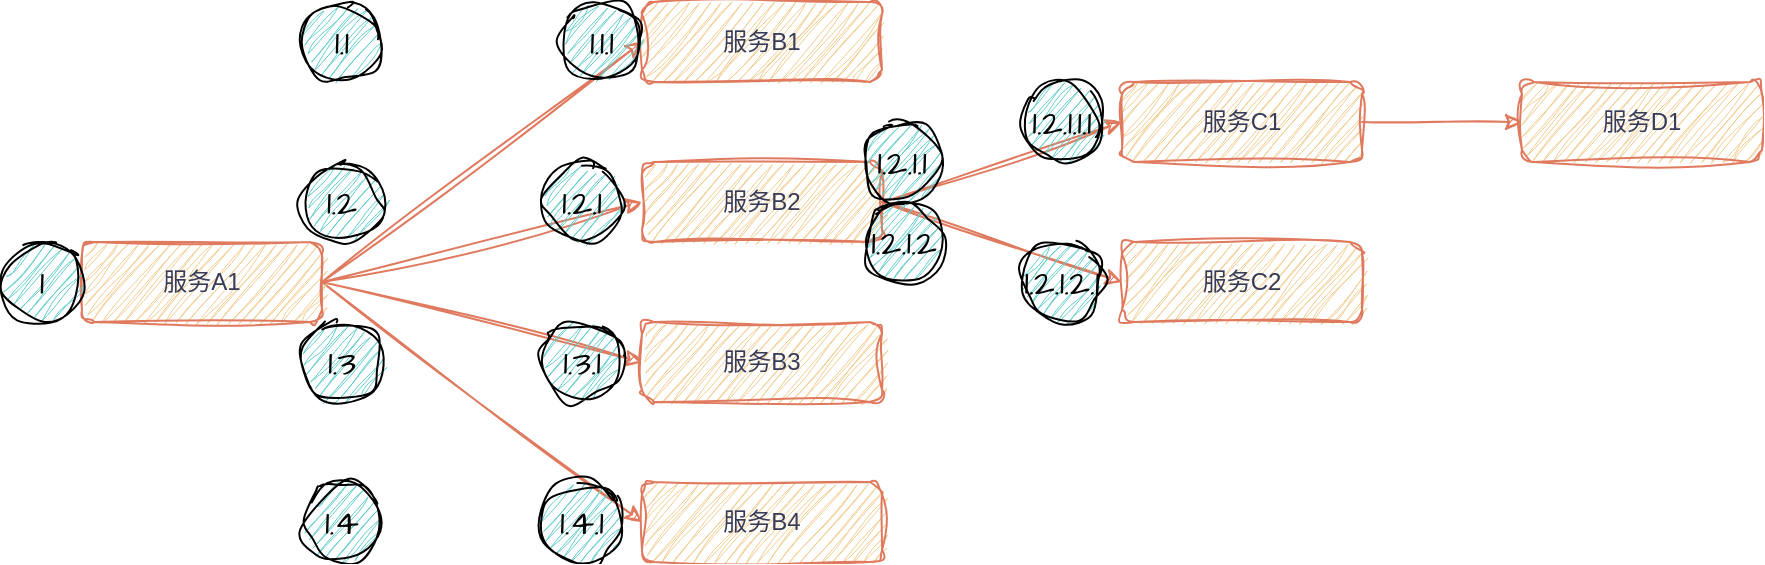 <mxfile version="25.0.1">
  <diagram name="第 1 页" id="TsuZlVNlwBFfq6maTT24">
    <mxGraphModel dx="1246" dy="586" grid="1" gridSize="10" guides="1" tooltips="1" connect="1" arrows="1" fold="1" page="1" pageScale="1" pageWidth="3200" pageHeight="2400" math="0" shadow="0">
      <root>
        <mxCell id="0" />
        <mxCell id="1" parent="0" />
        <mxCell id="fMhGvrMlXt7Lq60lGn1u-2" value="服务B1" style="rounded=1;whiteSpace=wrap;html=1;sketch=1;curveFitting=1;jiggle=2;labelBackgroundColor=none;fillColor=#F2CC8F;strokeColor=#E07A5F;fontColor=#393C56;" parent="1" vertex="1">
          <mxGeometry x="680" y="1040" width="120" height="40" as="geometry" />
        </mxCell>
        <mxCell id="fMhGvrMlXt7Lq60lGn1u-19" style="edgeStyle=none;rounded=0;sketch=1;hachureGap=4;jiggle=2;curveFitting=1;orthogonalLoop=1;jettySize=auto;html=1;exitX=1;exitY=0.5;exitDx=0;exitDy=0;entryX=0;entryY=0.5;entryDx=0;entryDy=0;strokeColor=#E07A5F;fontFamily=Architects Daughter;fontSource=https%3A%2F%2Ffonts.googleapis.com%2Fcss%3Ffamily%3DArchitects%2BDaughter;fontColor=#393C56;fillColor=#F2CC8F;" parent="1" source="fMhGvrMlXt7Lq60lGn1u-5" target="fMhGvrMlXt7Lq60lGn1u-17" edge="1">
          <mxGeometry relative="1" as="geometry" />
        </mxCell>
        <mxCell id="fMhGvrMlXt7Lq60lGn1u-22" style="edgeStyle=none;rounded=0;sketch=1;hachureGap=4;jiggle=2;curveFitting=1;orthogonalLoop=1;jettySize=auto;html=1;exitX=1;exitY=0.5;exitDx=0;exitDy=0;entryX=0;entryY=0.5;entryDx=0;entryDy=0;strokeColor=#E07A5F;fontFamily=Architects Daughter;fontSource=https%3A%2F%2Ffonts.googleapis.com%2Fcss%3Ffamily%3DArchitects%2BDaughter;fontColor=#393C56;fillColor=#F2CC8F;" parent="1" source="fMhGvrMlXt7Lq60lGn1u-5" target="fMhGvrMlXt7Lq60lGn1u-18" edge="1">
          <mxGeometry relative="1" as="geometry" />
        </mxCell>
        <mxCell id="fMhGvrMlXt7Lq60lGn1u-5" value="服务B2" style="rounded=1;whiteSpace=wrap;html=1;sketch=1;curveFitting=1;jiggle=2;labelBackgroundColor=none;fillColor=#F2CC8F;strokeColor=#E07A5F;fontColor=#393C56;" parent="1" vertex="1">
          <mxGeometry x="680" y="1120" width="120" height="40" as="geometry" />
        </mxCell>
        <mxCell id="fMhGvrMlXt7Lq60lGn1u-6" value="服务B3" style="rounded=1;whiteSpace=wrap;html=1;sketch=1;curveFitting=1;jiggle=2;labelBackgroundColor=none;fillColor=#F2CC8F;strokeColor=#E07A5F;fontColor=#393C56;" parent="1" vertex="1">
          <mxGeometry x="680" y="1200" width="120" height="40" as="geometry" />
        </mxCell>
        <mxCell id="fMhGvrMlXt7Lq60lGn1u-7" value="服务B4" style="rounded=1;whiteSpace=wrap;html=1;sketch=1;curveFitting=1;jiggle=2;labelBackgroundColor=none;fillColor=#F2CC8F;strokeColor=#E07A5F;fontColor=#393C56;" parent="1" vertex="1">
          <mxGeometry x="680" y="1280" width="120" height="40" as="geometry" />
        </mxCell>
        <mxCell id="fMhGvrMlXt7Lq60lGn1u-13" style="edgeStyle=none;rounded=0;sketch=1;hachureGap=4;jiggle=2;curveFitting=1;orthogonalLoop=1;jettySize=auto;html=1;exitX=1;exitY=0.5;exitDx=0;exitDy=0;entryX=0;entryY=0.5;entryDx=0;entryDy=0;strokeColor=#E07A5F;fontFamily=Architects Daughter;fontSource=https%3A%2F%2Ffonts.googleapis.com%2Fcss%3Ffamily%3DArchitects%2BDaughter;fontColor=#393C56;fillColor=#F2CC8F;" parent="1" source="fMhGvrMlXt7Lq60lGn1u-10" target="fMhGvrMlXt7Lq60lGn1u-2" edge="1">
          <mxGeometry relative="1" as="geometry" />
        </mxCell>
        <mxCell id="fMhGvrMlXt7Lq60lGn1u-14" style="edgeStyle=none;rounded=0;sketch=1;hachureGap=4;jiggle=2;curveFitting=1;orthogonalLoop=1;jettySize=auto;html=1;exitX=1;exitY=0.5;exitDx=0;exitDy=0;entryX=0;entryY=0.5;entryDx=0;entryDy=0;strokeColor=#E07A5F;fontFamily=Architects Daughter;fontSource=https%3A%2F%2Ffonts.googleapis.com%2Fcss%3Ffamily%3DArchitects%2BDaughter;fontColor=#393C56;fillColor=#F2CC8F;" parent="1" source="fMhGvrMlXt7Lq60lGn1u-10" target="fMhGvrMlXt7Lq60lGn1u-5" edge="1">
          <mxGeometry relative="1" as="geometry" />
        </mxCell>
        <mxCell id="fMhGvrMlXt7Lq60lGn1u-15" style="edgeStyle=none;rounded=0;sketch=1;hachureGap=4;jiggle=2;curveFitting=1;orthogonalLoop=1;jettySize=auto;html=1;exitX=1;exitY=0.5;exitDx=0;exitDy=0;entryX=0;entryY=0.5;entryDx=0;entryDy=0;strokeColor=#E07A5F;fontFamily=Architects Daughter;fontSource=https%3A%2F%2Ffonts.googleapis.com%2Fcss%3Ffamily%3DArchitects%2BDaughter;fontColor=#393C56;fillColor=#F2CC8F;" parent="1" source="fMhGvrMlXt7Lq60lGn1u-10" target="fMhGvrMlXt7Lq60lGn1u-6" edge="1">
          <mxGeometry relative="1" as="geometry" />
        </mxCell>
        <mxCell id="fMhGvrMlXt7Lq60lGn1u-16" style="edgeStyle=none;rounded=0;sketch=1;hachureGap=4;jiggle=2;curveFitting=1;orthogonalLoop=1;jettySize=auto;html=1;exitX=1;exitY=0.5;exitDx=0;exitDy=0;entryX=0;entryY=0.5;entryDx=0;entryDy=0;strokeColor=#E07A5F;fontFamily=Architects Daughter;fontSource=https%3A%2F%2Ffonts.googleapis.com%2Fcss%3Ffamily%3DArchitects%2BDaughter;fontColor=#393C56;fillColor=#F2CC8F;" parent="1" source="fMhGvrMlXt7Lq60lGn1u-10" target="fMhGvrMlXt7Lq60lGn1u-7" edge="1">
          <mxGeometry relative="1" as="geometry" />
        </mxCell>
        <mxCell id="fMhGvrMlXt7Lq60lGn1u-10" value="服务A1" style="rounded=1;whiteSpace=wrap;html=1;sketch=1;curveFitting=1;jiggle=2;labelBackgroundColor=none;fillColor=#F2CC8F;strokeColor=#E07A5F;fontColor=#393C56;" parent="1" vertex="1">
          <mxGeometry x="400" y="1160" width="120" height="40" as="geometry" />
        </mxCell>
        <mxCell id="fMhGvrMlXt7Lq60lGn1u-24" style="edgeStyle=none;rounded=0;sketch=1;hachureGap=4;jiggle=2;curveFitting=1;orthogonalLoop=1;jettySize=auto;html=1;exitX=1;exitY=0.5;exitDx=0;exitDy=0;entryX=0;entryY=0.5;entryDx=0;entryDy=0;strokeColor=#E07A5F;fontFamily=Architects Daughter;fontSource=https%3A%2F%2Ffonts.googleapis.com%2Fcss%3Ffamily%3DArchitects%2BDaughter;fontColor=#393C56;fillColor=#F2CC8F;" parent="1" source="fMhGvrMlXt7Lq60lGn1u-17" target="fMhGvrMlXt7Lq60lGn1u-23" edge="1">
          <mxGeometry relative="1" as="geometry" />
        </mxCell>
        <mxCell id="fMhGvrMlXt7Lq60lGn1u-17" value="服务C1" style="rounded=1;whiteSpace=wrap;html=1;sketch=1;curveFitting=1;jiggle=2;labelBackgroundColor=none;fillColor=#F2CC8F;strokeColor=#E07A5F;fontColor=#393C56;" parent="1" vertex="1">
          <mxGeometry x="920" y="1080" width="120" height="40" as="geometry" />
        </mxCell>
        <mxCell id="fMhGvrMlXt7Lq60lGn1u-18" value="服务C2" style="rounded=1;whiteSpace=wrap;html=1;sketch=1;curveFitting=1;jiggle=2;labelBackgroundColor=none;fillColor=#F2CC8F;strokeColor=#E07A5F;fontColor=#393C56;" parent="1" vertex="1">
          <mxGeometry x="920" y="1160" width="120" height="40" as="geometry" />
        </mxCell>
        <mxCell id="fMhGvrMlXt7Lq60lGn1u-23" value="服务D1" style="rounded=1;whiteSpace=wrap;html=1;sketch=1;curveFitting=1;jiggle=2;labelBackgroundColor=none;fillColor=#F2CC8F;strokeColor=#E07A5F;fontColor=#393C56;" parent="1" vertex="1">
          <mxGeometry x="1120" y="1080" width="120" height="40" as="geometry" />
        </mxCell>
        <mxCell id="78y7vPHWTyRq_hPyleev-1" value="&lt;font style=&quot;font-size: 18px;&quot;&gt;1&lt;/font&gt;" style="ellipse;whiteSpace=wrap;html=1;aspect=fixed;sketch=1;hachureGap=4;jiggle=2;curveFitting=1;fontFamily=Architects Daughter;fontSource=https%3A%2F%2Ffonts.googleapis.com%2Fcss%3Ffamily%3DArchitects%2BDaughter;fillColor=#60CCCC;" vertex="1" parent="1">
          <mxGeometry x="360" y="1160" width="40" height="40" as="geometry" />
        </mxCell>
        <mxCell id="78y7vPHWTyRq_hPyleev-3" value="&lt;font style=&quot;font-size: 18px;&quot;&gt;1.1&lt;/font&gt;" style="ellipse;whiteSpace=wrap;html=1;aspect=fixed;sketch=1;hachureGap=4;jiggle=2;curveFitting=1;fontFamily=Architects Daughter;fontSource=https%3A%2F%2Ffonts.googleapis.com%2Fcss%3Ffamily%3DArchitects%2BDaughter;fillColor=#60CCCC;" vertex="1" parent="1">
          <mxGeometry x="510" y="1040" width="40" height="40" as="geometry" />
        </mxCell>
        <mxCell id="78y7vPHWTyRq_hPyleev-4" value="&lt;font style=&quot;font-size: 18px;&quot;&gt;1.2&lt;/font&gt;" style="ellipse;whiteSpace=wrap;html=1;aspect=fixed;sketch=1;hachureGap=4;jiggle=2;curveFitting=1;fontFamily=Architects Daughter;fontSource=https%3A%2F%2Ffonts.googleapis.com%2Fcss%3Ffamily%3DArchitects%2BDaughter;fillColor=#60CCCC;" vertex="1" parent="1">
          <mxGeometry x="510" y="1120" width="40" height="40" as="geometry" />
        </mxCell>
        <mxCell id="78y7vPHWTyRq_hPyleev-5" value="&lt;font style=&quot;font-size: 18px;&quot;&gt;1.3&lt;/font&gt;" style="ellipse;whiteSpace=wrap;html=1;aspect=fixed;sketch=1;hachureGap=4;jiggle=2;curveFitting=1;fontFamily=Architects Daughter;fontSource=https%3A%2F%2Ffonts.googleapis.com%2Fcss%3Ffamily%3DArchitects%2BDaughter;fillColor=#60CCCC;" vertex="1" parent="1">
          <mxGeometry x="510" y="1200" width="40" height="40" as="geometry" />
        </mxCell>
        <mxCell id="78y7vPHWTyRq_hPyleev-6" value="&lt;font style=&quot;font-size: 18px;&quot;&gt;1.4&lt;/font&gt;" style="ellipse;whiteSpace=wrap;html=1;aspect=fixed;sketch=1;hachureGap=4;jiggle=2;curveFitting=1;fontFamily=Architects Daughter;fontSource=https%3A%2F%2Ffonts.googleapis.com%2Fcss%3Ffamily%3DArchitects%2BDaughter;fillColor=#60CCCC;" vertex="1" parent="1">
          <mxGeometry x="510" y="1280" width="40" height="40" as="geometry" />
        </mxCell>
        <mxCell id="78y7vPHWTyRq_hPyleev-7" value="&lt;font style=&quot;font-size: 18px;&quot;&gt;1.1.1&lt;/font&gt;" style="ellipse;whiteSpace=wrap;html=1;aspect=fixed;sketch=1;hachureGap=4;jiggle=2;curveFitting=1;fontFamily=Architects Daughter;fontSource=https%3A%2F%2Ffonts.googleapis.com%2Fcss%3Ffamily%3DArchitects%2BDaughter;fillColor=#60CCCC;" vertex="1" parent="1">
          <mxGeometry x="640" y="1040" width="40" height="40" as="geometry" />
        </mxCell>
        <mxCell id="78y7vPHWTyRq_hPyleev-8" value="&lt;font style=&quot;font-size: 18px;&quot;&gt;1.2.1&lt;/font&gt;" style="ellipse;whiteSpace=wrap;html=1;aspect=fixed;sketch=1;hachureGap=4;jiggle=2;curveFitting=1;fontFamily=Architects Daughter;fontSource=https%3A%2F%2Ffonts.googleapis.com%2Fcss%3Ffamily%3DArchitects%2BDaughter;fillColor=#60CCCC;" vertex="1" parent="1">
          <mxGeometry x="630" y="1120" width="40" height="40" as="geometry" />
        </mxCell>
        <mxCell id="78y7vPHWTyRq_hPyleev-11" value="&lt;font style=&quot;font-size: 18px;&quot;&gt;1.3.1&lt;/font&gt;" style="ellipse;whiteSpace=wrap;html=1;aspect=fixed;sketch=1;hachureGap=4;jiggle=2;curveFitting=1;fontFamily=Architects Daughter;fontSource=https%3A%2F%2Ffonts.googleapis.com%2Fcss%3Ffamily%3DArchitects%2BDaughter;fillColor=#60CCCC;" vertex="1" parent="1">
          <mxGeometry x="630" y="1200" width="40" height="40" as="geometry" />
        </mxCell>
        <mxCell id="78y7vPHWTyRq_hPyleev-12" value="&lt;font style=&quot;font-size: 18px;&quot;&gt;1.4.1&lt;/font&gt;" style="ellipse;whiteSpace=wrap;html=1;aspect=fixed;sketch=1;hachureGap=4;jiggle=2;curveFitting=1;fontFamily=Architects Daughter;fontSource=https%3A%2F%2Ffonts.googleapis.com%2Fcss%3Ffamily%3DArchitects%2BDaughter;fillColor=#60CCCC;" vertex="1" parent="1">
          <mxGeometry x="630" y="1280" width="40" height="40" as="geometry" />
        </mxCell>
        <mxCell id="78y7vPHWTyRq_hPyleev-16" value="&lt;font style=&quot;font-size: 18px;&quot;&gt;1.2.1.1&lt;/font&gt;" style="ellipse;whiteSpace=wrap;html=1;aspect=fixed;sketch=1;hachureGap=4;jiggle=2;curveFitting=1;fontFamily=Architects Daughter;fontSource=https%3A%2F%2Ffonts.googleapis.com%2Fcss%3Ffamily%3DArchitects%2BDaughter;fillColor=#60CCCC;" vertex="1" parent="1">
          <mxGeometry x="790" y="1100" width="40" height="40" as="geometry" />
        </mxCell>
        <mxCell id="78y7vPHWTyRq_hPyleev-17" value="&lt;font style=&quot;font-size: 18px;&quot;&gt;1.2.1.2&lt;/font&gt;" style="ellipse;whiteSpace=wrap;html=1;aspect=fixed;sketch=1;hachureGap=4;jiggle=2;curveFitting=1;fontFamily=Architects Daughter;fontSource=https%3A%2F%2Ffonts.googleapis.com%2Fcss%3Ffamily%3DArchitects%2BDaughter;fillColor=#60CCCC;" vertex="1" parent="1">
          <mxGeometry x="791" y="1140" width="40" height="40" as="geometry" />
        </mxCell>
        <mxCell id="78y7vPHWTyRq_hPyleev-18" value="&lt;font style=&quot;font-size: 18px;&quot;&gt;1.2.1.1.1&lt;/font&gt;" style="ellipse;whiteSpace=wrap;html=1;aspect=fixed;sketch=1;hachureGap=4;jiggle=2;curveFitting=1;fontFamily=Architects Daughter;fontSource=https%3A%2F%2Ffonts.googleapis.com%2Fcss%3Ffamily%3DArchitects%2BDaughter;fillColor=#60CCCC;" vertex="1" parent="1">
          <mxGeometry x="870" y="1080" width="40" height="40" as="geometry" />
        </mxCell>
        <mxCell id="78y7vPHWTyRq_hPyleev-19" value="&lt;font style=&quot;font-size: 18px;&quot;&gt;1.2.1.2.1&lt;/font&gt;" style="ellipse;whiteSpace=wrap;html=1;aspect=fixed;sketch=1;hachureGap=4;jiggle=2;curveFitting=1;fontFamily=Architects Daughter;fontSource=https%3A%2F%2Ffonts.googleapis.com%2Fcss%3Ffamily%3DArchitects%2BDaughter;fillColor=#60CCCC;" vertex="1" parent="1">
          <mxGeometry x="870" y="1160" width="40" height="40" as="geometry" />
        </mxCell>
      </root>
    </mxGraphModel>
  </diagram>
</mxfile>
